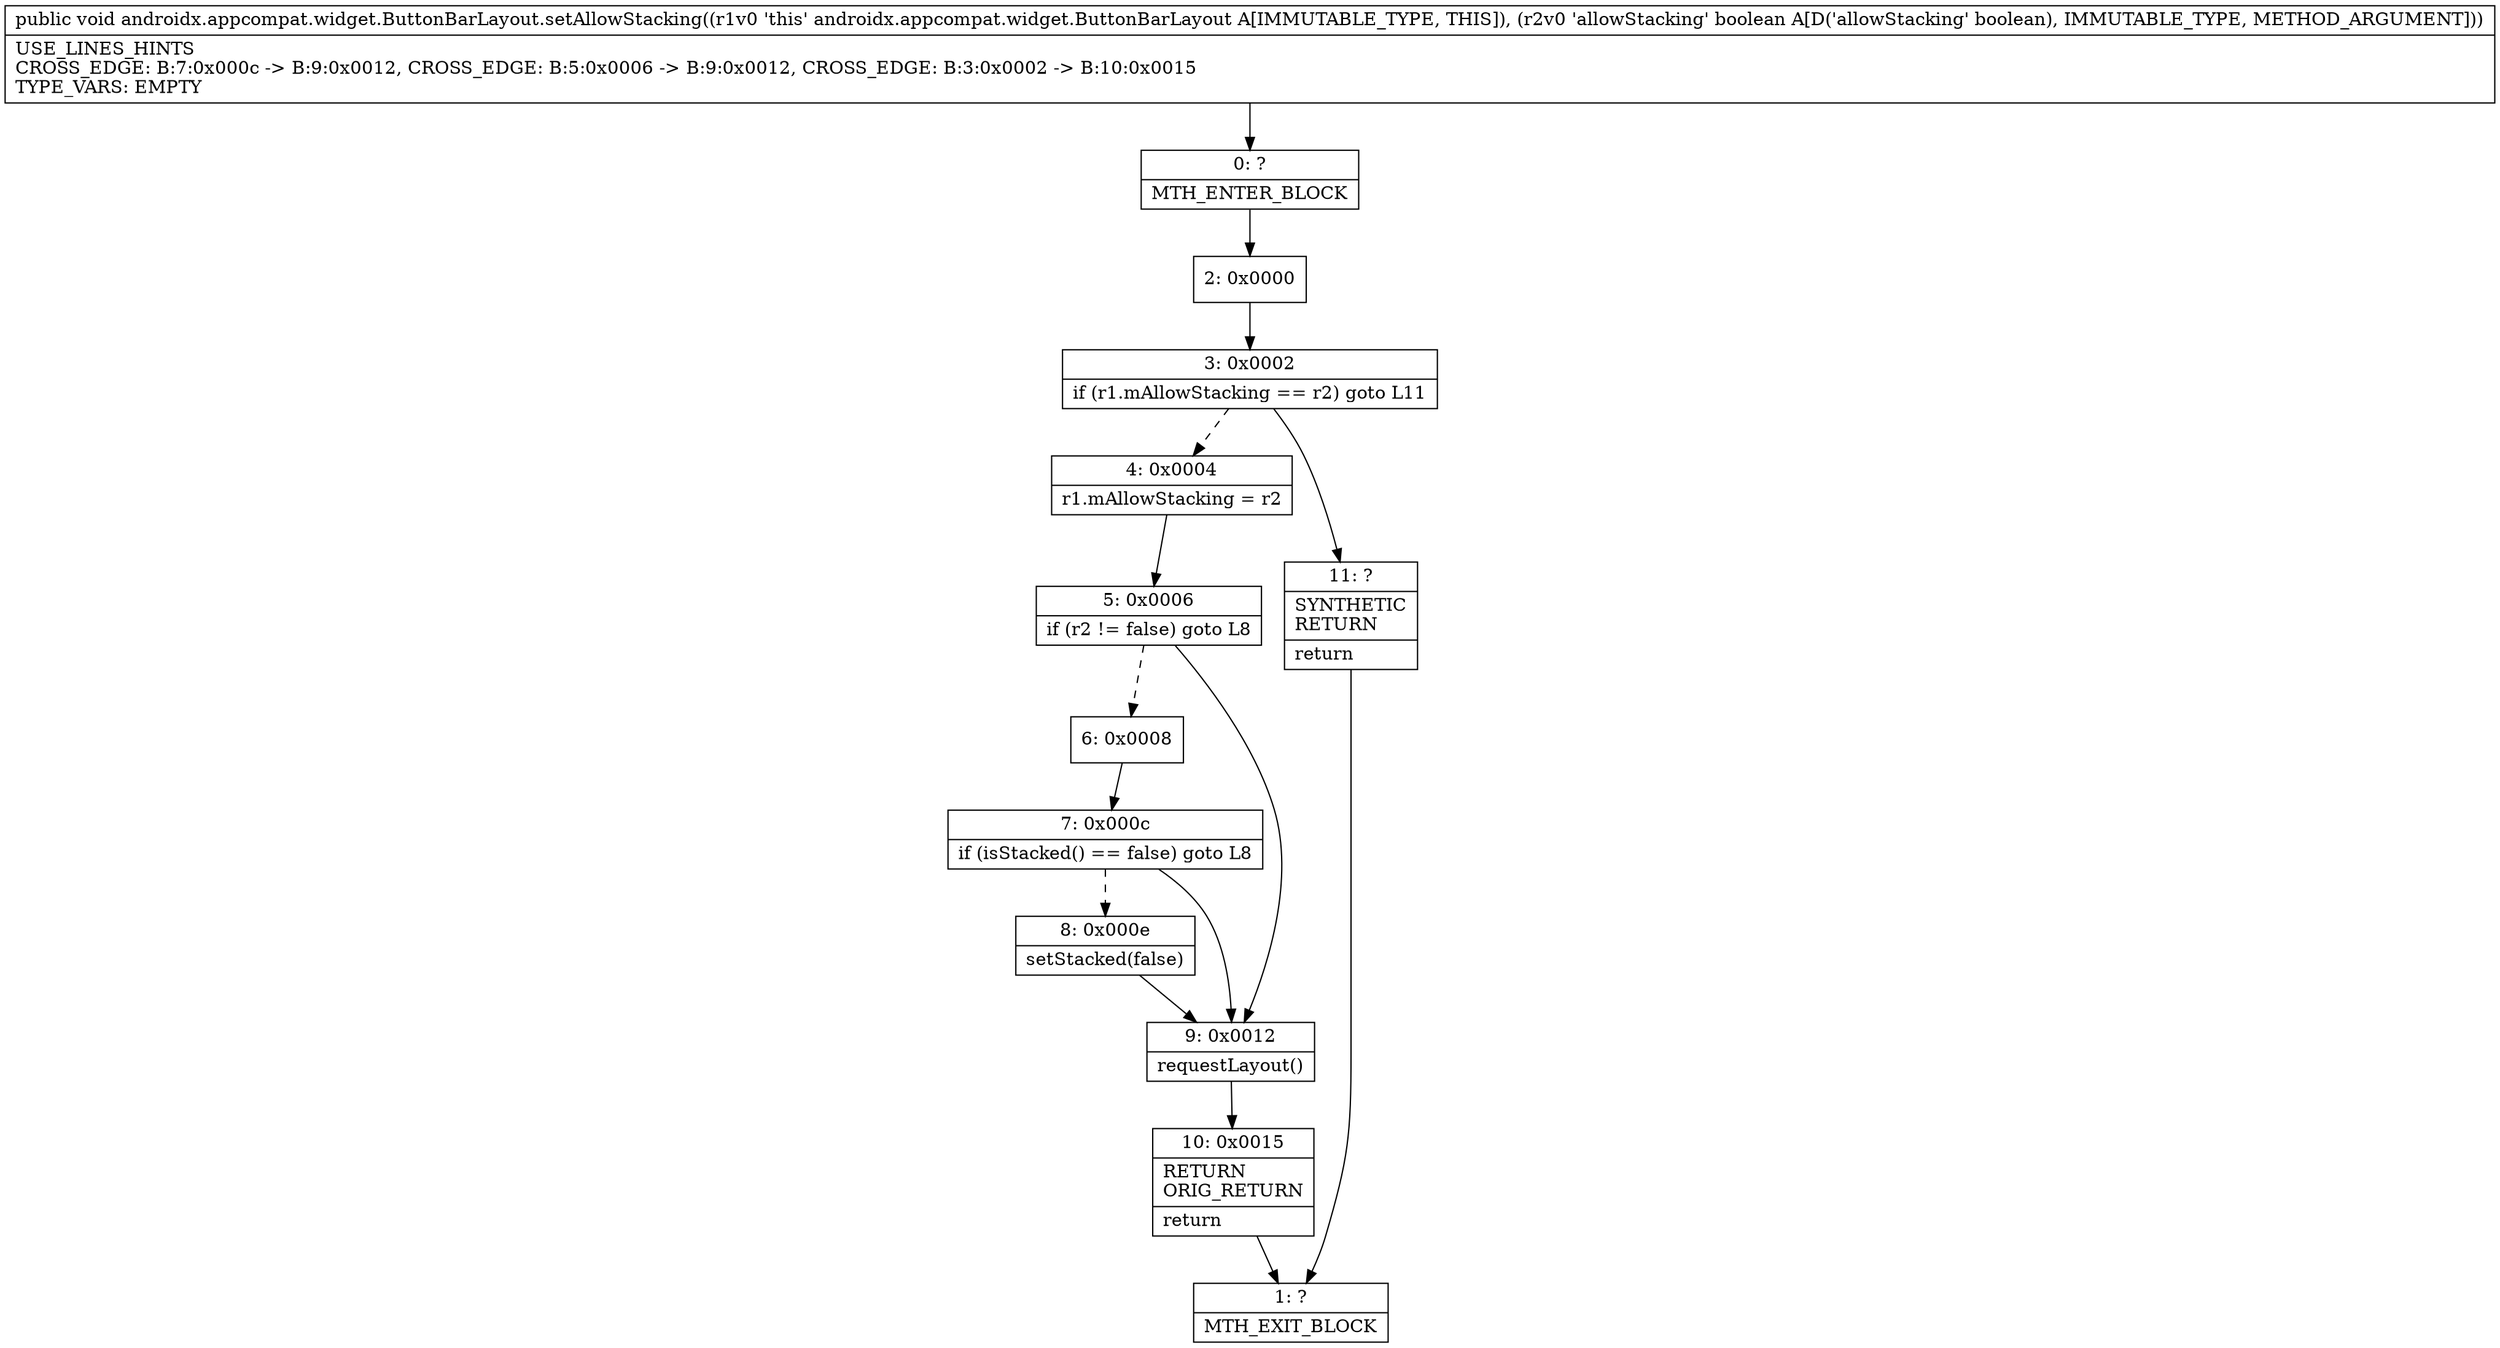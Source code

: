 digraph "CFG forandroidx.appcompat.widget.ButtonBarLayout.setAllowStacking(Z)V" {
Node_0 [shape=record,label="{0\:\ ?|MTH_ENTER_BLOCK\l}"];
Node_2 [shape=record,label="{2\:\ 0x0000}"];
Node_3 [shape=record,label="{3\:\ 0x0002|if (r1.mAllowStacking == r2) goto L11\l}"];
Node_4 [shape=record,label="{4\:\ 0x0004|r1.mAllowStacking = r2\l}"];
Node_5 [shape=record,label="{5\:\ 0x0006|if (r2 != false) goto L8\l}"];
Node_6 [shape=record,label="{6\:\ 0x0008}"];
Node_7 [shape=record,label="{7\:\ 0x000c|if (isStacked() == false) goto L8\l}"];
Node_8 [shape=record,label="{8\:\ 0x000e|setStacked(false)\l}"];
Node_9 [shape=record,label="{9\:\ 0x0012|requestLayout()\l}"];
Node_10 [shape=record,label="{10\:\ 0x0015|RETURN\lORIG_RETURN\l|return\l}"];
Node_1 [shape=record,label="{1\:\ ?|MTH_EXIT_BLOCK\l}"];
Node_11 [shape=record,label="{11\:\ ?|SYNTHETIC\lRETURN\l|return\l}"];
MethodNode[shape=record,label="{public void androidx.appcompat.widget.ButtonBarLayout.setAllowStacking((r1v0 'this' androidx.appcompat.widget.ButtonBarLayout A[IMMUTABLE_TYPE, THIS]), (r2v0 'allowStacking' boolean A[D('allowStacking' boolean), IMMUTABLE_TYPE, METHOD_ARGUMENT]))  | USE_LINES_HINTS\lCROSS_EDGE: B:7:0x000c \-\> B:9:0x0012, CROSS_EDGE: B:5:0x0006 \-\> B:9:0x0012, CROSS_EDGE: B:3:0x0002 \-\> B:10:0x0015\lTYPE_VARS: EMPTY\l}"];
MethodNode -> Node_0;Node_0 -> Node_2;
Node_2 -> Node_3;
Node_3 -> Node_4[style=dashed];
Node_3 -> Node_11;
Node_4 -> Node_5;
Node_5 -> Node_6[style=dashed];
Node_5 -> Node_9;
Node_6 -> Node_7;
Node_7 -> Node_8[style=dashed];
Node_7 -> Node_9;
Node_8 -> Node_9;
Node_9 -> Node_10;
Node_10 -> Node_1;
Node_11 -> Node_1;
}

